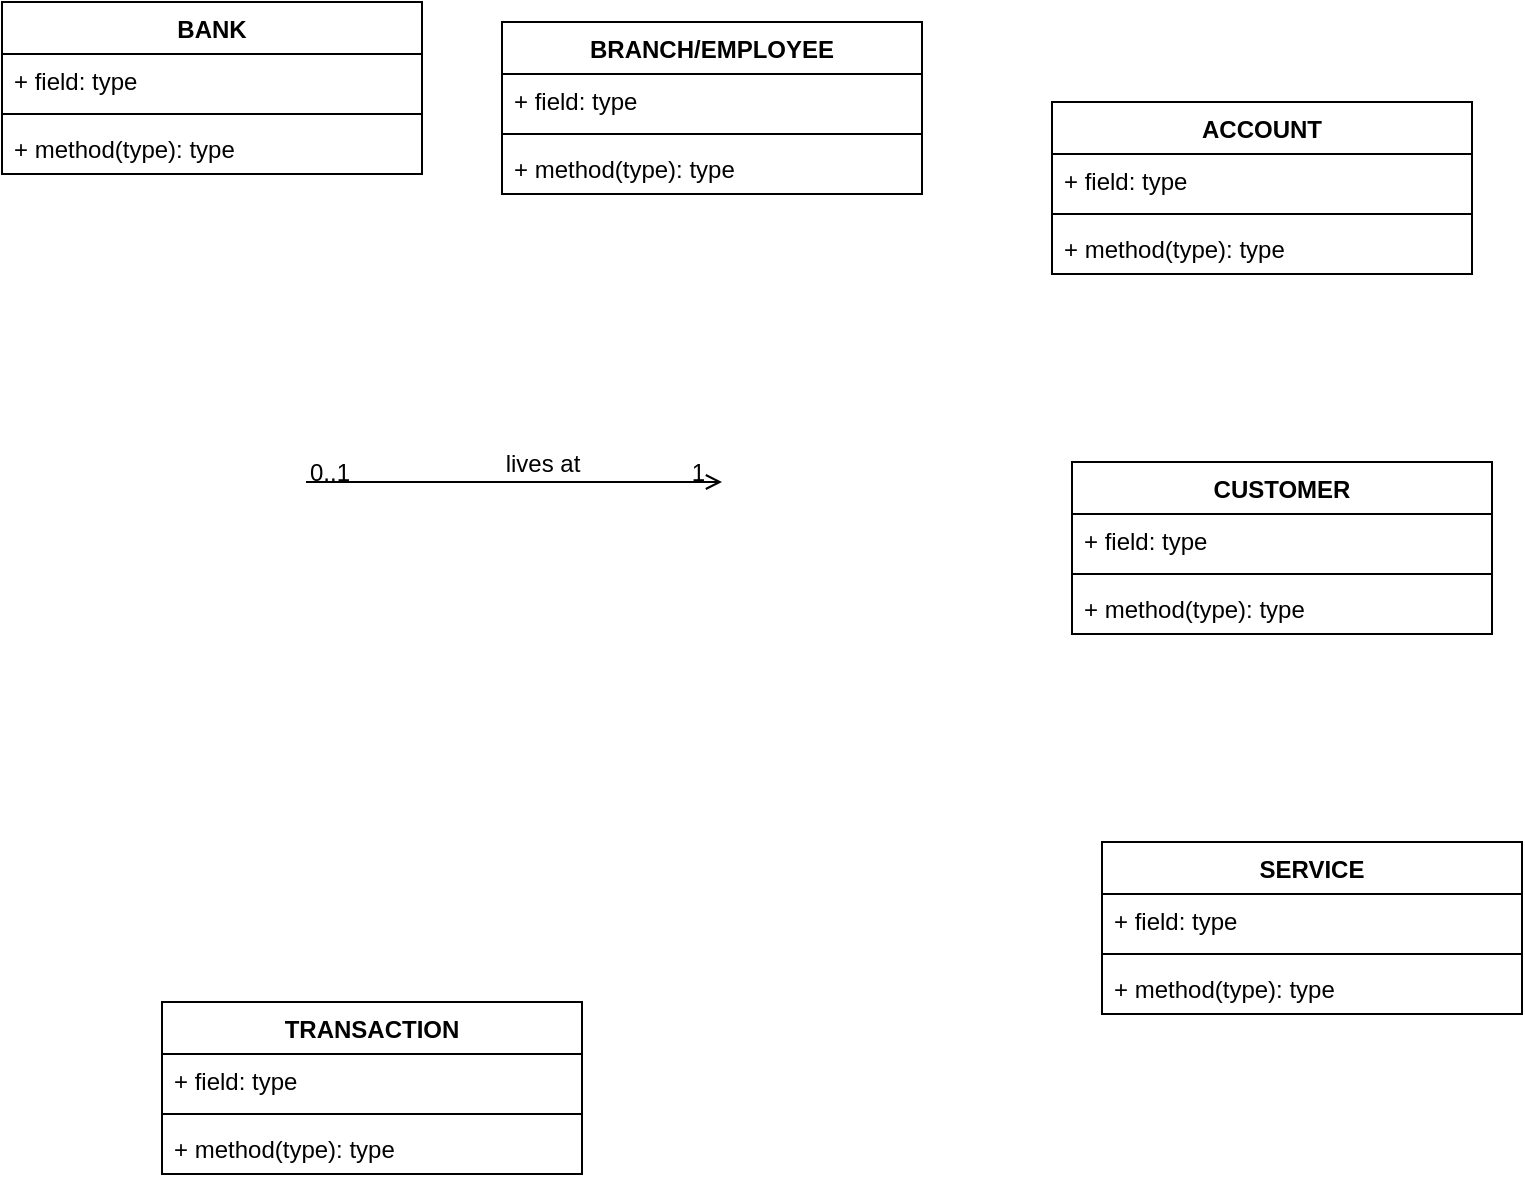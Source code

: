 <mxfile version="14.2.9" type="github">
  <diagram id="C5RBs43oDa-KdzZeNtuy" name="Page-1">
    <mxGraphModel dx="1038" dy="580" grid="1" gridSize="10" guides="1" tooltips="1" connect="1" arrows="1" fold="1" page="1" pageScale="1" pageWidth="827" pageHeight="1169" math="0" shadow="0">
      <root>
        <mxCell id="WIyWlLk6GJQsqaUBKTNV-0" />
        <mxCell id="WIyWlLk6GJQsqaUBKTNV-1" parent="WIyWlLk6GJQsqaUBKTNV-0" />
        <mxCell id="zkfFHV4jXpPFQw0GAbJ--26" value="" style="endArrow=open;shadow=0;strokeWidth=1;rounded=0;endFill=1;edgeStyle=elbowEdgeStyle;elbow=vertical;" parent="WIyWlLk6GJQsqaUBKTNV-1" edge="1">
          <mxGeometry x="0.5" y="41" relative="1" as="geometry">
            <mxPoint x="172" y="250" as="sourcePoint" />
            <mxPoint x="380" y="250" as="targetPoint" />
            <mxPoint x="-40" y="32" as="offset" />
          </mxGeometry>
        </mxCell>
        <mxCell id="zkfFHV4jXpPFQw0GAbJ--27" value="0..1" style="resizable=0;align=left;verticalAlign=bottom;labelBackgroundColor=none;fontSize=12;" parent="zkfFHV4jXpPFQw0GAbJ--26" connectable="0" vertex="1">
          <mxGeometry x="-1" relative="1" as="geometry">
            <mxPoint y="4" as="offset" />
          </mxGeometry>
        </mxCell>
        <mxCell id="zkfFHV4jXpPFQw0GAbJ--28" value="1" style="resizable=0;align=right;verticalAlign=bottom;labelBackgroundColor=none;fontSize=12;" parent="zkfFHV4jXpPFQw0GAbJ--26" connectable="0" vertex="1">
          <mxGeometry x="1" relative="1" as="geometry">
            <mxPoint x="-7" y="4" as="offset" />
          </mxGeometry>
        </mxCell>
        <mxCell id="zkfFHV4jXpPFQw0GAbJ--29" value="lives at" style="text;html=1;resizable=0;points=[];;align=center;verticalAlign=middle;labelBackgroundColor=none;rounded=0;shadow=0;strokeWidth=1;fontSize=12;" parent="zkfFHV4jXpPFQw0GAbJ--26" vertex="1" connectable="0">
          <mxGeometry x="0.5" y="49" relative="1" as="geometry">
            <mxPoint x="-38" y="40" as="offset" />
          </mxGeometry>
        </mxCell>
        <mxCell id="7Js3sL0XMZ8hVklJ6NUI-0" value="BANK" style="swimlane;fontStyle=1;align=center;verticalAlign=top;childLayout=stackLayout;horizontal=1;startSize=26;horizontalStack=0;resizeParent=1;resizeParentMax=0;resizeLast=0;collapsible=1;marginBottom=0;" vertex="1" parent="WIyWlLk6GJQsqaUBKTNV-1">
          <mxGeometry x="20" y="10" width="210" height="86" as="geometry" />
        </mxCell>
        <mxCell id="7Js3sL0XMZ8hVklJ6NUI-1" value="+ field: type" style="text;strokeColor=none;fillColor=none;align=left;verticalAlign=top;spacingLeft=4;spacingRight=4;overflow=hidden;rotatable=0;points=[[0,0.5],[1,0.5]];portConstraint=eastwest;" vertex="1" parent="7Js3sL0XMZ8hVklJ6NUI-0">
          <mxGeometry y="26" width="210" height="26" as="geometry" />
        </mxCell>
        <mxCell id="7Js3sL0XMZ8hVklJ6NUI-2" value="" style="line;strokeWidth=1;fillColor=none;align=left;verticalAlign=middle;spacingTop=-1;spacingLeft=3;spacingRight=3;rotatable=0;labelPosition=right;points=[];portConstraint=eastwest;" vertex="1" parent="7Js3sL0XMZ8hVklJ6NUI-0">
          <mxGeometry y="52" width="210" height="8" as="geometry" />
        </mxCell>
        <mxCell id="7Js3sL0XMZ8hVklJ6NUI-3" value="+ method(type): type" style="text;strokeColor=none;fillColor=none;align=left;verticalAlign=top;spacingLeft=4;spacingRight=4;overflow=hidden;rotatable=0;points=[[0,0.5],[1,0.5]];portConstraint=eastwest;" vertex="1" parent="7Js3sL0XMZ8hVklJ6NUI-0">
          <mxGeometry y="60" width="210" height="26" as="geometry" />
        </mxCell>
        <mxCell id="7Js3sL0XMZ8hVklJ6NUI-28" value="BRANCH/EMPLOYEE" style="swimlane;fontStyle=1;align=center;verticalAlign=top;childLayout=stackLayout;horizontal=1;startSize=26;horizontalStack=0;resizeParent=1;resizeParentMax=0;resizeLast=0;collapsible=1;marginBottom=0;" vertex="1" parent="WIyWlLk6GJQsqaUBKTNV-1">
          <mxGeometry x="270" y="20" width="210" height="86" as="geometry" />
        </mxCell>
        <mxCell id="7Js3sL0XMZ8hVklJ6NUI-29" value="+ field: type" style="text;strokeColor=none;fillColor=none;align=left;verticalAlign=top;spacingLeft=4;spacingRight=4;overflow=hidden;rotatable=0;points=[[0,0.5],[1,0.5]];portConstraint=eastwest;" vertex="1" parent="7Js3sL0XMZ8hVklJ6NUI-28">
          <mxGeometry y="26" width="210" height="26" as="geometry" />
        </mxCell>
        <mxCell id="7Js3sL0XMZ8hVklJ6NUI-30" value="" style="line;strokeWidth=1;fillColor=none;align=left;verticalAlign=middle;spacingTop=-1;spacingLeft=3;spacingRight=3;rotatable=0;labelPosition=right;points=[];portConstraint=eastwest;" vertex="1" parent="7Js3sL0XMZ8hVklJ6NUI-28">
          <mxGeometry y="52" width="210" height="8" as="geometry" />
        </mxCell>
        <mxCell id="7Js3sL0XMZ8hVklJ6NUI-31" value="+ method(type): type" style="text;strokeColor=none;fillColor=none;align=left;verticalAlign=top;spacingLeft=4;spacingRight=4;overflow=hidden;rotatable=0;points=[[0,0.5],[1,0.5]];portConstraint=eastwest;" vertex="1" parent="7Js3sL0XMZ8hVklJ6NUI-28">
          <mxGeometry y="60" width="210" height="26" as="geometry" />
        </mxCell>
        <mxCell id="7Js3sL0XMZ8hVklJ6NUI-32" value="ACCOUNT" style="swimlane;fontStyle=1;align=center;verticalAlign=top;childLayout=stackLayout;horizontal=1;startSize=26;horizontalStack=0;resizeParent=1;resizeParentMax=0;resizeLast=0;collapsible=1;marginBottom=0;" vertex="1" parent="WIyWlLk6GJQsqaUBKTNV-1">
          <mxGeometry x="545" y="60" width="210" height="86" as="geometry" />
        </mxCell>
        <mxCell id="7Js3sL0XMZ8hVklJ6NUI-33" value="+ field: type" style="text;strokeColor=none;fillColor=none;align=left;verticalAlign=top;spacingLeft=4;spacingRight=4;overflow=hidden;rotatable=0;points=[[0,0.5],[1,0.5]];portConstraint=eastwest;" vertex="1" parent="7Js3sL0XMZ8hVklJ6NUI-32">
          <mxGeometry y="26" width="210" height="26" as="geometry" />
        </mxCell>
        <mxCell id="7Js3sL0XMZ8hVklJ6NUI-34" value="" style="line;strokeWidth=1;fillColor=none;align=left;verticalAlign=middle;spacingTop=-1;spacingLeft=3;spacingRight=3;rotatable=0;labelPosition=right;points=[];portConstraint=eastwest;" vertex="1" parent="7Js3sL0XMZ8hVklJ6NUI-32">
          <mxGeometry y="52" width="210" height="8" as="geometry" />
        </mxCell>
        <mxCell id="7Js3sL0XMZ8hVklJ6NUI-35" value="+ method(type): type" style="text;strokeColor=none;fillColor=none;align=left;verticalAlign=top;spacingLeft=4;spacingRight=4;overflow=hidden;rotatable=0;points=[[0,0.5],[1,0.5]];portConstraint=eastwest;" vertex="1" parent="7Js3sL0XMZ8hVklJ6NUI-32">
          <mxGeometry y="60" width="210" height="26" as="geometry" />
        </mxCell>
        <mxCell id="7Js3sL0XMZ8hVklJ6NUI-36" value="CUSTOMER" style="swimlane;fontStyle=1;align=center;verticalAlign=top;childLayout=stackLayout;horizontal=1;startSize=26;horizontalStack=0;resizeParent=1;resizeParentMax=0;resizeLast=0;collapsible=1;marginBottom=0;" vertex="1" parent="WIyWlLk6GJQsqaUBKTNV-1">
          <mxGeometry x="555" y="240" width="210" height="86" as="geometry" />
        </mxCell>
        <mxCell id="7Js3sL0XMZ8hVklJ6NUI-37" value="+ field: type" style="text;strokeColor=none;fillColor=none;align=left;verticalAlign=top;spacingLeft=4;spacingRight=4;overflow=hidden;rotatable=0;points=[[0,0.5],[1,0.5]];portConstraint=eastwest;" vertex="1" parent="7Js3sL0XMZ8hVklJ6NUI-36">
          <mxGeometry y="26" width="210" height="26" as="geometry" />
        </mxCell>
        <mxCell id="7Js3sL0XMZ8hVklJ6NUI-38" value="" style="line;strokeWidth=1;fillColor=none;align=left;verticalAlign=middle;spacingTop=-1;spacingLeft=3;spacingRight=3;rotatable=0;labelPosition=right;points=[];portConstraint=eastwest;" vertex="1" parent="7Js3sL0XMZ8hVklJ6NUI-36">
          <mxGeometry y="52" width="210" height="8" as="geometry" />
        </mxCell>
        <mxCell id="7Js3sL0XMZ8hVklJ6NUI-39" value="+ method(type): type" style="text;strokeColor=none;fillColor=none;align=left;verticalAlign=top;spacingLeft=4;spacingRight=4;overflow=hidden;rotatable=0;points=[[0,0.5],[1,0.5]];portConstraint=eastwest;" vertex="1" parent="7Js3sL0XMZ8hVklJ6NUI-36">
          <mxGeometry y="60" width="210" height="26" as="geometry" />
        </mxCell>
        <mxCell id="7Js3sL0XMZ8hVklJ6NUI-40" value="SERVICE" style="swimlane;fontStyle=1;align=center;verticalAlign=top;childLayout=stackLayout;horizontal=1;startSize=26;horizontalStack=0;resizeParent=1;resizeParentMax=0;resizeLast=0;collapsible=1;marginBottom=0;" vertex="1" parent="WIyWlLk6GJQsqaUBKTNV-1">
          <mxGeometry x="570" y="430" width="210" height="86" as="geometry" />
        </mxCell>
        <mxCell id="7Js3sL0XMZ8hVklJ6NUI-41" value="+ field: type" style="text;strokeColor=none;fillColor=none;align=left;verticalAlign=top;spacingLeft=4;spacingRight=4;overflow=hidden;rotatable=0;points=[[0,0.5],[1,0.5]];portConstraint=eastwest;" vertex="1" parent="7Js3sL0XMZ8hVklJ6NUI-40">
          <mxGeometry y="26" width="210" height="26" as="geometry" />
        </mxCell>
        <mxCell id="7Js3sL0XMZ8hVklJ6NUI-42" value="" style="line;strokeWidth=1;fillColor=none;align=left;verticalAlign=middle;spacingTop=-1;spacingLeft=3;spacingRight=3;rotatable=0;labelPosition=right;points=[];portConstraint=eastwest;" vertex="1" parent="7Js3sL0XMZ8hVklJ6NUI-40">
          <mxGeometry y="52" width="210" height="8" as="geometry" />
        </mxCell>
        <mxCell id="7Js3sL0XMZ8hVklJ6NUI-43" value="+ method(type): type" style="text;strokeColor=none;fillColor=none;align=left;verticalAlign=top;spacingLeft=4;spacingRight=4;overflow=hidden;rotatable=0;points=[[0,0.5],[1,0.5]];portConstraint=eastwest;" vertex="1" parent="7Js3sL0XMZ8hVklJ6NUI-40">
          <mxGeometry y="60" width="210" height="26" as="geometry" />
        </mxCell>
        <mxCell id="7Js3sL0XMZ8hVklJ6NUI-44" value="TRANSACTION" style="swimlane;fontStyle=1;align=center;verticalAlign=top;childLayout=stackLayout;horizontal=1;startSize=26;horizontalStack=0;resizeParent=1;resizeParentMax=0;resizeLast=0;collapsible=1;marginBottom=0;" vertex="1" parent="WIyWlLk6GJQsqaUBKTNV-1">
          <mxGeometry x="100" y="510" width="210" height="86" as="geometry" />
        </mxCell>
        <mxCell id="7Js3sL0XMZ8hVklJ6NUI-45" value="+ field: type" style="text;strokeColor=none;fillColor=none;align=left;verticalAlign=top;spacingLeft=4;spacingRight=4;overflow=hidden;rotatable=0;points=[[0,0.5],[1,0.5]];portConstraint=eastwest;" vertex="1" parent="7Js3sL0XMZ8hVklJ6NUI-44">
          <mxGeometry y="26" width="210" height="26" as="geometry" />
        </mxCell>
        <mxCell id="7Js3sL0XMZ8hVklJ6NUI-46" value="" style="line;strokeWidth=1;fillColor=none;align=left;verticalAlign=middle;spacingTop=-1;spacingLeft=3;spacingRight=3;rotatable=0;labelPosition=right;points=[];portConstraint=eastwest;" vertex="1" parent="7Js3sL0XMZ8hVklJ6NUI-44">
          <mxGeometry y="52" width="210" height="8" as="geometry" />
        </mxCell>
        <mxCell id="7Js3sL0XMZ8hVklJ6NUI-47" value="+ method(type): type" style="text;strokeColor=none;fillColor=none;align=left;verticalAlign=top;spacingLeft=4;spacingRight=4;overflow=hidden;rotatable=0;points=[[0,0.5],[1,0.5]];portConstraint=eastwest;" vertex="1" parent="7Js3sL0XMZ8hVklJ6NUI-44">
          <mxGeometry y="60" width="210" height="26" as="geometry" />
        </mxCell>
      </root>
    </mxGraphModel>
  </diagram>
</mxfile>
